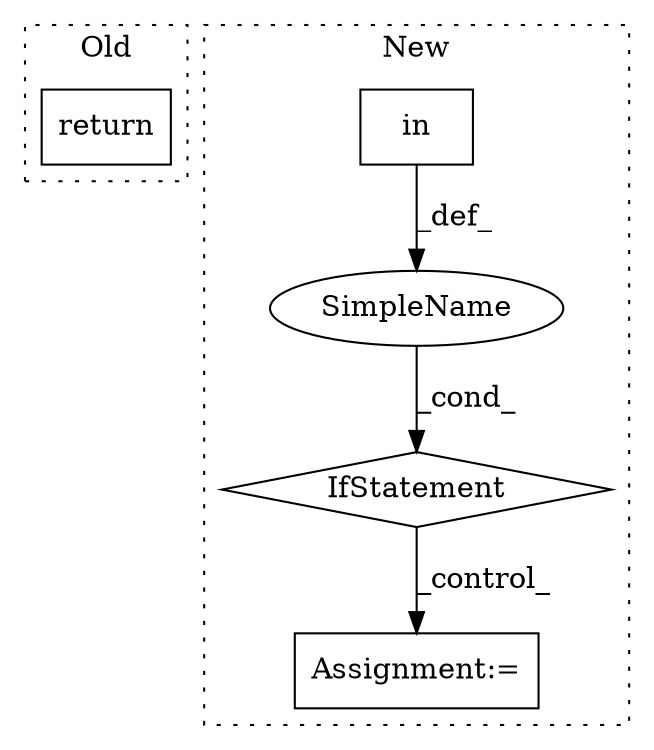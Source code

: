 digraph G {
subgraph cluster0 {
1 [label="return" a="41" s="12840" l="7" shape="box"];
label = "Old";
style="dotted";
}
subgraph cluster1 {
2 [label="in" a="105" s="13016" l="18" shape="box"];
3 [label="IfStatement" a="25" s="13008,13034" l="8,2" shape="diamond"];
4 [label="SimpleName" a="42" s="" l="" shape="ellipse"];
5 [label="Assignment:=" a="7" s="13051" l="1" shape="box"];
label = "New";
style="dotted";
}
2 -> 4 [label="_def_"];
3 -> 5 [label="_control_"];
4 -> 3 [label="_cond_"];
}
